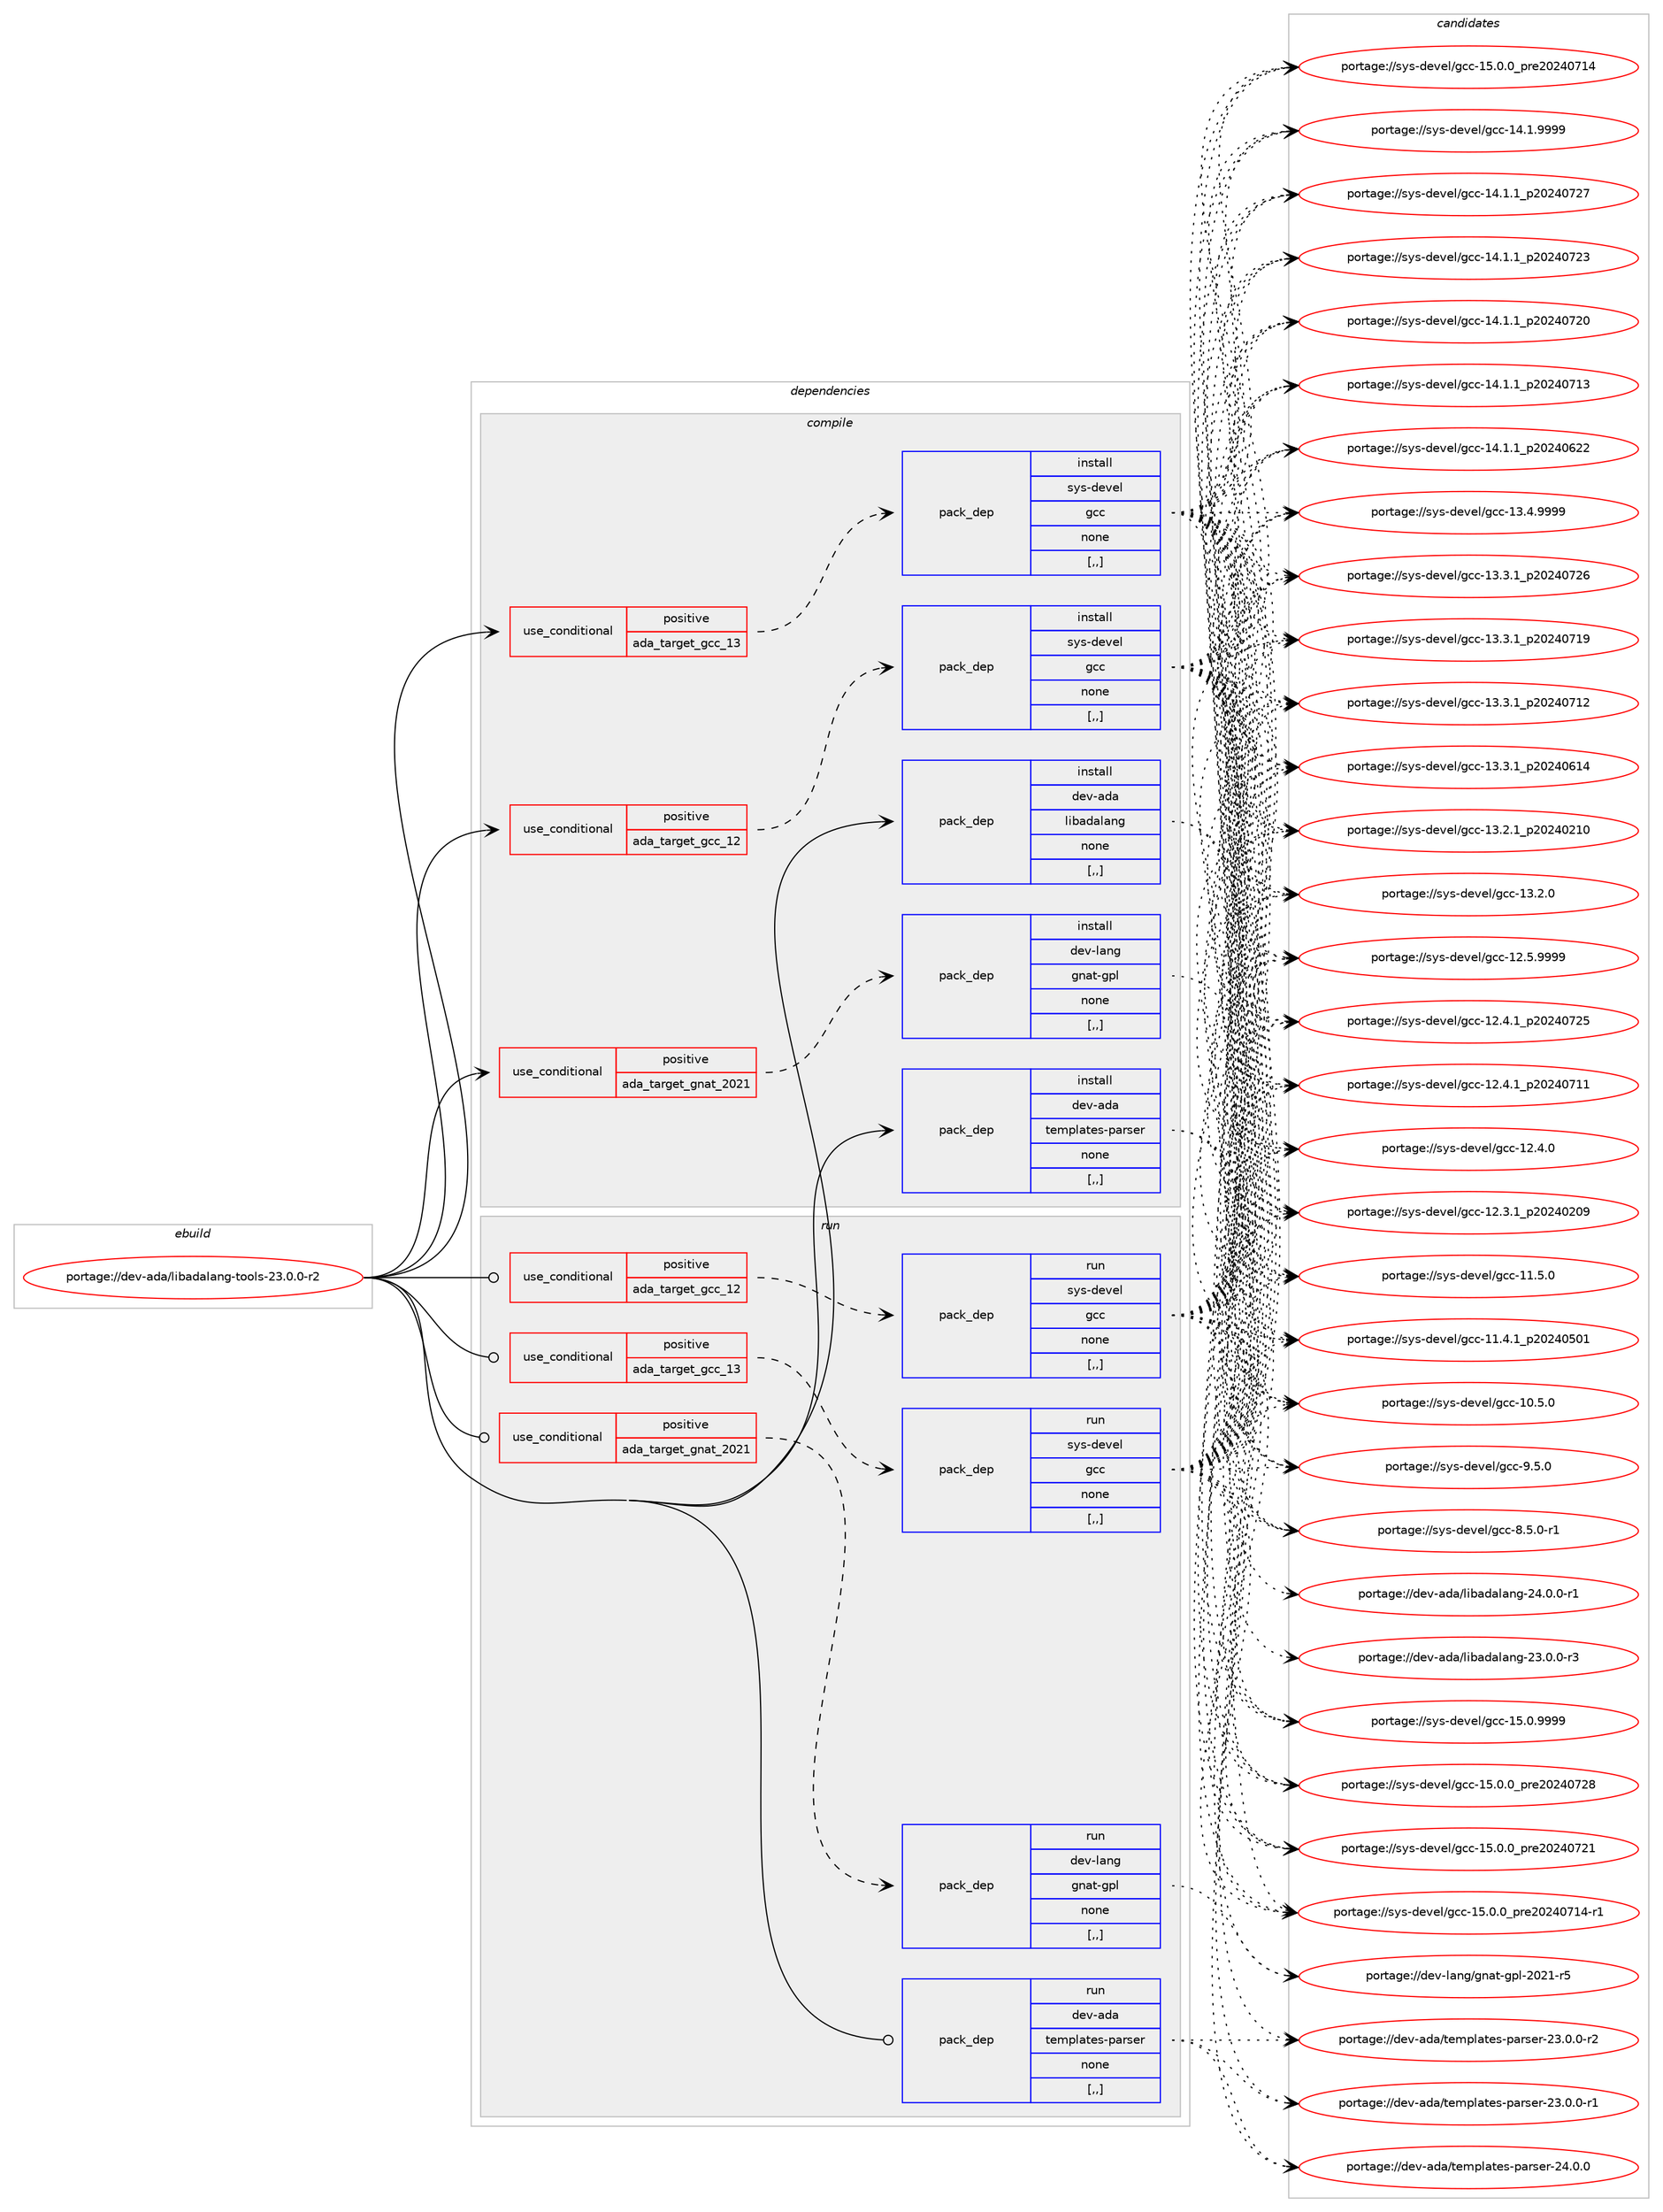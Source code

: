 digraph prolog {

# *************
# Graph options
# *************

newrank=true;
concentrate=true;
compound=true;
graph [rankdir=LR,fontname=Helvetica,fontsize=10,ranksep=1.5];#, ranksep=2.5, nodesep=0.2];
edge  [arrowhead=vee];
node  [fontname=Helvetica,fontsize=10];

# **********
# The ebuild
# **********

subgraph cluster_leftcol {
color=gray;
label=<<i>ebuild</i>>;
id [label="portage://dev-ada/libadalang-tools-23.0.0-r2", color=red, width=4, href="../dev-ada/libadalang-tools-23.0.0-r2.svg"];
}

# ****************
# The dependencies
# ****************

subgraph cluster_midcol {
color=gray;
label=<<i>dependencies</i>>;
subgraph cluster_compile {
fillcolor="#eeeeee";
style=filled;
label=<<i>compile</i>>;
subgraph cond16709 {
dependency64561 [label=<<TABLE BORDER="0" CELLBORDER="1" CELLSPACING="0" CELLPADDING="4"><TR><TD ROWSPAN="3" CELLPADDING="10">use_conditional</TD></TR><TR><TD>positive</TD></TR><TR><TD>ada_target_gcc_12</TD></TR></TABLE>>, shape=none, color=red];
subgraph pack46932 {
dependency64562 [label=<<TABLE BORDER="0" CELLBORDER="1" CELLSPACING="0" CELLPADDING="4" WIDTH="220"><TR><TD ROWSPAN="6" CELLPADDING="30">pack_dep</TD></TR><TR><TD WIDTH="110">install</TD></TR><TR><TD>sys-devel</TD></TR><TR><TD>gcc</TD></TR><TR><TD>none</TD></TR><TR><TD>[,,]</TD></TR></TABLE>>, shape=none, color=blue];
}
dependency64561:e -> dependency64562:w [weight=20,style="dashed",arrowhead="vee"];
}
id:e -> dependency64561:w [weight=20,style="solid",arrowhead="vee"];
subgraph cond16710 {
dependency64563 [label=<<TABLE BORDER="0" CELLBORDER="1" CELLSPACING="0" CELLPADDING="4"><TR><TD ROWSPAN="3" CELLPADDING="10">use_conditional</TD></TR><TR><TD>positive</TD></TR><TR><TD>ada_target_gcc_13</TD></TR></TABLE>>, shape=none, color=red];
subgraph pack46933 {
dependency64564 [label=<<TABLE BORDER="0" CELLBORDER="1" CELLSPACING="0" CELLPADDING="4" WIDTH="220"><TR><TD ROWSPAN="6" CELLPADDING="30">pack_dep</TD></TR><TR><TD WIDTH="110">install</TD></TR><TR><TD>sys-devel</TD></TR><TR><TD>gcc</TD></TR><TR><TD>none</TD></TR><TR><TD>[,,]</TD></TR></TABLE>>, shape=none, color=blue];
}
dependency64563:e -> dependency64564:w [weight=20,style="dashed",arrowhead="vee"];
}
id:e -> dependency64563:w [weight=20,style="solid",arrowhead="vee"];
subgraph cond16711 {
dependency64565 [label=<<TABLE BORDER="0" CELLBORDER="1" CELLSPACING="0" CELLPADDING="4"><TR><TD ROWSPAN="3" CELLPADDING="10">use_conditional</TD></TR><TR><TD>positive</TD></TR><TR><TD>ada_target_gnat_2021</TD></TR></TABLE>>, shape=none, color=red];
subgraph pack46934 {
dependency64566 [label=<<TABLE BORDER="0" CELLBORDER="1" CELLSPACING="0" CELLPADDING="4" WIDTH="220"><TR><TD ROWSPAN="6" CELLPADDING="30">pack_dep</TD></TR><TR><TD WIDTH="110">install</TD></TR><TR><TD>dev-lang</TD></TR><TR><TD>gnat-gpl</TD></TR><TR><TD>none</TD></TR><TR><TD>[,,]</TD></TR></TABLE>>, shape=none, color=blue];
}
dependency64565:e -> dependency64566:w [weight=20,style="dashed",arrowhead="vee"];
}
id:e -> dependency64565:w [weight=20,style="solid",arrowhead="vee"];
subgraph pack46935 {
dependency64567 [label=<<TABLE BORDER="0" CELLBORDER="1" CELLSPACING="0" CELLPADDING="4" WIDTH="220"><TR><TD ROWSPAN="6" CELLPADDING="30">pack_dep</TD></TR><TR><TD WIDTH="110">install</TD></TR><TR><TD>dev-ada</TD></TR><TR><TD>libadalang</TD></TR><TR><TD>none</TD></TR><TR><TD>[,,]</TD></TR></TABLE>>, shape=none, color=blue];
}
id:e -> dependency64567:w [weight=20,style="solid",arrowhead="vee"];
subgraph pack46936 {
dependency64568 [label=<<TABLE BORDER="0" CELLBORDER="1" CELLSPACING="0" CELLPADDING="4" WIDTH="220"><TR><TD ROWSPAN="6" CELLPADDING="30">pack_dep</TD></TR><TR><TD WIDTH="110">install</TD></TR><TR><TD>dev-ada</TD></TR><TR><TD>templates-parser</TD></TR><TR><TD>none</TD></TR><TR><TD>[,,]</TD></TR></TABLE>>, shape=none, color=blue];
}
id:e -> dependency64568:w [weight=20,style="solid",arrowhead="vee"];
}
subgraph cluster_compileandrun {
fillcolor="#eeeeee";
style=filled;
label=<<i>compile and run</i>>;
}
subgraph cluster_run {
fillcolor="#eeeeee";
style=filled;
label=<<i>run</i>>;
subgraph cond16712 {
dependency64569 [label=<<TABLE BORDER="0" CELLBORDER="1" CELLSPACING="0" CELLPADDING="4"><TR><TD ROWSPAN="3" CELLPADDING="10">use_conditional</TD></TR><TR><TD>positive</TD></TR><TR><TD>ada_target_gcc_12</TD></TR></TABLE>>, shape=none, color=red];
subgraph pack46937 {
dependency64570 [label=<<TABLE BORDER="0" CELLBORDER="1" CELLSPACING="0" CELLPADDING="4" WIDTH="220"><TR><TD ROWSPAN="6" CELLPADDING="30">pack_dep</TD></TR><TR><TD WIDTH="110">run</TD></TR><TR><TD>sys-devel</TD></TR><TR><TD>gcc</TD></TR><TR><TD>none</TD></TR><TR><TD>[,,]</TD></TR></TABLE>>, shape=none, color=blue];
}
dependency64569:e -> dependency64570:w [weight=20,style="dashed",arrowhead="vee"];
}
id:e -> dependency64569:w [weight=20,style="solid",arrowhead="odot"];
subgraph cond16713 {
dependency64571 [label=<<TABLE BORDER="0" CELLBORDER="1" CELLSPACING="0" CELLPADDING="4"><TR><TD ROWSPAN="3" CELLPADDING="10">use_conditional</TD></TR><TR><TD>positive</TD></TR><TR><TD>ada_target_gcc_13</TD></TR></TABLE>>, shape=none, color=red];
subgraph pack46938 {
dependency64572 [label=<<TABLE BORDER="0" CELLBORDER="1" CELLSPACING="0" CELLPADDING="4" WIDTH="220"><TR><TD ROWSPAN="6" CELLPADDING="30">pack_dep</TD></TR><TR><TD WIDTH="110">run</TD></TR><TR><TD>sys-devel</TD></TR><TR><TD>gcc</TD></TR><TR><TD>none</TD></TR><TR><TD>[,,]</TD></TR></TABLE>>, shape=none, color=blue];
}
dependency64571:e -> dependency64572:w [weight=20,style="dashed",arrowhead="vee"];
}
id:e -> dependency64571:w [weight=20,style="solid",arrowhead="odot"];
subgraph cond16714 {
dependency64573 [label=<<TABLE BORDER="0" CELLBORDER="1" CELLSPACING="0" CELLPADDING="4"><TR><TD ROWSPAN="3" CELLPADDING="10">use_conditional</TD></TR><TR><TD>positive</TD></TR><TR><TD>ada_target_gnat_2021</TD></TR></TABLE>>, shape=none, color=red];
subgraph pack46939 {
dependency64574 [label=<<TABLE BORDER="0" CELLBORDER="1" CELLSPACING="0" CELLPADDING="4" WIDTH="220"><TR><TD ROWSPAN="6" CELLPADDING="30">pack_dep</TD></TR><TR><TD WIDTH="110">run</TD></TR><TR><TD>dev-lang</TD></TR><TR><TD>gnat-gpl</TD></TR><TR><TD>none</TD></TR><TR><TD>[,,]</TD></TR></TABLE>>, shape=none, color=blue];
}
dependency64573:e -> dependency64574:w [weight=20,style="dashed",arrowhead="vee"];
}
id:e -> dependency64573:w [weight=20,style="solid",arrowhead="odot"];
subgraph pack46940 {
dependency64575 [label=<<TABLE BORDER="0" CELLBORDER="1" CELLSPACING="0" CELLPADDING="4" WIDTH="220"><TR><TD ROWSPAN="6" CELLPADDING="30">pack_dep</TD></TR><TR><TD WIDTH="110">run</TD></TR><TR><TD>dev-ada</TD></TR><TR><TD>templates-parser</TD></TR><TR><TD>none</TD></TR><TR><TD>[,,]</TD></TR></TABLE>>, shape=none, color=blue];
}
id:e -> dependency64575:w [weight=20,style="solid",arrowhead="odot"];
}
}

# **************
# The candidates
# **************

subgraph cluster_choices {
rank=same;
color=gray;
label=<<i>candidates</i>>;

subgraph choice46932 {
color=black;
nodesep=1;
choice1151211154510010111810110847103999945495346484657575757 [label="portage://sys-devel/gcc-15.0.9999", color=red, width=4,href="../sys-devel/gcc-15.0.9999.svg"];
choice1151211154510010111810110847103999945495346484648951121141015048505248555056 [label="portage://sys-devel/gcc-15.0.0_pre20240728", color=red, width=4,href="../sys-devel/gcc-15.0.0_pre20240728.svg"];
choice1151211154510010111810110847103999945495346484648951121141015048505248555049 [label="portage://sys-devel/gcc-15.0.0_pre20240721", color=red, width=4,href="../sys-devel/gcc-15.0.0_pre20240721.svg"];
choice11512111545100101118101108471039999454953464846489511211410150485052485549524511449 [label="portage://sys-devel/gcc-15.0.0_pre20240714-r1", color=red, width=4,href="../sys-devel/gcc-15.0.0_pre20240714-r1.svg"];
choice1151211154510010111810110847103999945495346484648951121141015048505248554952 [label="portage://sys-devel/gcc-15.0.0_pre20240714", color=red, width=4,href="../sys-devel/gcc-15.0.0_pre20240714.svg"];
choice1151211154510010111810110847103999945495246494657575757 [label="portage://sys-devel/gcc-14.1.9999", color=red, width=4,href="../sys-devel/gcc-14.1.9999.svg"];
choice1151211154510010111810110847103999945495246494649951125048505248555055 [label="portage://sys-devel/gcc-14.1.1_p20240727", color=red, width=4,href="../sys-devel/gcc-14.1.1_p20240727.svg"];
choice1151211154510010111810110847103999945495246494649951125048505248555051 [label="portage://sys-devel/gcc-14.1.1_p20240723", color=red, width=4,href="../sys-devel/gcc-14.1.1_p20240723.svg"];
choice1151211154510010111810110847103999945495246494649951125048505248555048 [label="portage://sys-devel/gcc-14.1.1_p20240720", color=red, width=4,href="../sys-devel/gcc-14.1.1_p20240720.svg"];
choice1151211154510010111810110847103999945495246494649951125048505248554951 [label="portage://sys-devel/gcc-14.1.1_p20240713", color=red, width=4,href="../sys-devel/gcc-14.1.1_p20240713.svg"];
choice1151211154510010111810110847103999945495246494649951125048505248545050 [label="portage://sys-devel/gcc-14.1.1_p20240622", color=red, width=4,href="../sys-devel/gcc-14.1.1_p20240622.svg"];
choice1151211154510010111810110847103999945495146524657575757 [label="portage://sys-devel/gcc-13.4.9999", color=red, width=4,href="../sys-devel/gcc-13.4.9999.svg"];
choice1151211154510010111810110847103999945495146514649951125048505248555054 [label="portage://sys-devel/gcc-13.3.1_p20240726", color=red, width=4,href="../sys-devel/gcc-13.3.1_p20240726.svg"];
choice1151211154510010111810110847103999945495146514649951125048505248554957 [label="portage://sys-devel/gcc-13.3.1_p20240719", color=red, width=4,href="../sys-devel/gcc-13.3.1_p20240719.svg"];
choice1151211154510010111810110847103999945495146514649951125048505248554950 [label="portage://sys-devel/gcc-13.3.1_p20240712", color=red, width=4,href="../sys-devel/gcc-13.3.1_p20240712.svg"];
choice1151211154510010111810110847103999945495146514649951125048505248544952 [label="portage://sys-devel/gcc-13.3.1_p20240614", color=red, width=4,href="../sys-devel/gcc-13.3.1_p20240614.svg"];
choice1151211154510010111810110847103999945495146504649951125048505248504948 [label="portage://sys-devel/gcc-13.2.1_p20240210", color=red, width=4,href="../sys-devel/gcc-13.2.1_p20240210.svg"];
choice1151211154510010111810110847103999945495146504648 [label="portage://sys-devel/gcc-13.2.0", color=red, width=4,href="../sys-devel/gcc-13.2.0.svg"];
choice1151211154510010111810110847103999945495046534657575757 [label="portage://sys-devel/gcc-12.5.9999", color=red, width=4,href="../sys-devel/gcc-12.5.9999.svg"];
choice1151211154510010111810110847103999945495046524649951125048505248555053 [label="portage://sys-devel/gcc-12.4.1_p20240725", color=red, width=4,href="../sys-devel/gcc-12.4.1_p20240725.svg"];
choice1151211154510010111810110847103999945495046524649951125048505248554949 [label="portage://sys-devel/gcc-12.4.1_p20240711", color=red, width=4,href="../sys-devel/gcc-12.4.1_p20240711.svg"];
choice1151211154510010111810110847103999945495046524648 [label="portage://sys-devel/gcc-12.4.0", color=red, width=4,href="../sys-devel/gcc-12.4.0.svg"];
choice1151211154510010111810110847103999945495046514649951125048505248504857 [label="portage://sys-devel/gcc-12.3.1_p20240209", color=red, width=4,href="../sys-devel/gcc-12.3.1_p20240209.svg"];
choice1151211154510010111810110847103999945494946534648 [label="portage://sys-devel/gcc-11.5.0", color=red, width=4,href="../sys-devel/gcc-11.5.0.svg"];
choice1151211154510010111810110847103999945494946524649951125048505248534849 [label="portage://sys-devel/gcc-11.4.1_p20240501", color=red, width=4,href="../sys-devel/gcc-11.4.1_p20240501.svg"];
choice1151211154510010111810110847103999945494846534648 [label="portage://sys-devel/gcc-10.5.0", color=red, width=4,href="../sys-devel/gcc-10.5.0.svg"];
choice11512111545100101118101108471039999455746534648 [label="portage://sys-devel/gcc-9.5.0", color=red, width=4,href="../sys-devel/gcc-9.5.0.svg"];
choice115121115451001011181011084710399994556465346484511449 [label="portage://sys-devel/gcc-8.5.0-r1", color=red, width=4,href="../sys-devel/gcc-8.5.0-r1.svg"];
dependency64562:e -> choice1151211154510010111810110847103999945495346484657575757:w [style=dotted,weight="100"];
dependency64562:e -> choice1151211154510010111810110847103999945495346484648951121141015048505248555056:w [style=dotted,weight="100"];
dependency64562:e -> choice1151211154510010111810110847103999945495346484648951121141015048505248555049:w [style=dotted,weight="100"];
dependency64562:e -> choice11512111545100101118101108471039999454953464846489511211410150485052485549524511449:w [style=dotted,weight="100"];
dependency64562:e -> choice1151211154510010111810110847103999945495346484648951121141015048505248554952:w [style=dotted,weight="100"];
dependency64562:e -> choice1151211154510010111810110847103999945495246494657575757:w [style=dotted,weight="100"];
dependency64562:e -> choice1151211154510010111810110847103999945495246494649951125048505248555055:w [style=dotted,weight="100"];
dependency64562:e -> choice1151211154510010111810110847103999945495246494649951125048505248555051:w [style=dotted,weight="100"];
dependency64562:e -> choice1151211154510010111810110847103999945495246494649951125048505248555048:w [style=dotted,weight="100"];
dependency64562:e -> choice1151211154510010111810110847103999945495246494649951125048505248554951:w [style=dotted,weight="100"];
dependency64562:e -> choice1151211154510010111810110847103999945495246494649951125048505248545050:w [style=dotted,weight="100"];
dependency64562:e -> choice1151211154510010111810110847103999945495146524657575757:w [style=dotted,weight="100"];
dependency64562:e -> choice1151211154510010111810110847103999945495146514649951125048505248555054:w [style=dotted,weight="100"];
dependency64562:e -> choice1151211154510010111810110847103999945495146514649951125048505248554957:w [style=dotted,weight="100"];
dependency64562:e -> choice1151211154510010111810110847103999945495146514649951125048505248554950:w [style=dotted,weight="100"];
dependency64562:e -> choice1151211154510010111810110847103999945495146514649951125048505248544952:w [style=dotted,weight="100"];
dependency64562:e -> choice1151211154510010111810110847103999945495146504649951125048505248504948:w [style=dotted,weight="100"];
dependency64562:e -> choice1151211154510010111810110847103999945495146504648:w [style=dotted,weight="100"];
dependency64562:e -> choice1151211154510010111810110847103999945495046534657575757:w [style=dotted,weight="100"];
dependency64562:e -> choice1151211154510010111810110847103999945495046524649951125048505248555053:w [style=dotted,weight="100"];
dependency64562:e -> choice1151211154510010111810110847103999945495046524649951125048505248554949:w [style=dotted,weight="100"];
dependency64562:e -> choice1151211154510010111810110847103999945495046524648:w [style=dotted,weight="100"];
dependency64562:e -> choice1151211154510010111810110847103999945495046514649951125048505248504857:w [style=dotted,weight="100"];
dependency64562:e -> choice1151211154510010111810110847103999945494946534648:w [style=dotted,weight="100"];
dependency64562:e -> choice1151211154510010111810110847103999945494946524649951125048505248534849:w [style=dotted,weight="100"];
dependency64562:e -> choice1151211154510010111810110847103999945494846534648:w [style=dotted,weight="100"];
dependency64562:e -> choice11512111545100101118101108471039999455746534648:w [style=dotted,weight="100"];
dependency64562:e -> choice115121115451001011181011084710399994556465346484511449:w [style=dotted,weight="100"];
}
subgraph choice46933 {
color=black;
nodesep=1;
choice1151211154510010111810110847103999945495346484657575757 [label="portage://sys-devel/gcc-15.0.9999", color=red, width=4,href="../sys-devel/gcc-15.0.9999.svg"];
choice1151211154510010111810110847103999945495346484648951121141015048505248555056 [label="portage://sys-devel/gcc-15.0.0_pre20240728", color=red, width=4,href="../sys-devel/gcc-15.0.0_pre20240728.svg"];
choice1151211154510010111810110847103999945495346484648951121141015048505248555049 [label="portage://sys-devel/gcc-15.0.0_pre20240721", color=red, width=4,href="../sys-devel/gcc-15.0.0_pre20240721.svg"];
choice11512111545100101118101108471039999454953464846489511211410150485052485549524511449 [label="portage://sys-devel/gcc-15.0.0_pre20240714-r1", color=red, width=4,href="../sys-devel/gcc-15.0.0_pre20240714-r1.svg"];
choice1151211154510010111810110847103999945495346484648951121141015048505248554952 [label="portage://sys-devel/gcc-15.0.0_pre20240714", color=red, width=4,href="../sys-devel/gcc-15.0.0_pre20240714.svg"];
choice1151211154510010111810110847103999945495246494657575757 [label="portage://sys-devel/gcc-14.1.9999", color=red, width=4,href="../sys-devel/gcc-14.1.9999.svg"];
choice1151211154510010111810110847103999945495246494649951125048505248555055 [label="portage://sys-devel/gcc-14.1.1_p20240727", color=red, width=4,href="../sys-devel/gcc-14.1.1_p20240727.svg"];
choice1151211154510010111810110847103999945495246494649951125048505248555051 [label="portage://sys-devel/gcc-14.1.1_p20240723", color=red, width=4,href="../sys-devel/gcc-14.1.1_p20240723.svg"];
choice1151211154510010111810110847103999945495246494649951125048505248555048 [label="portage://sys-devel/gcc-14.1.1_p20240720", color=red, width=4,href="../sys-devel/gcc-14.1.1_p20240720.svg"];
choice1151211154510010111810110847103999945495246494649951125048505248554951 [label="portage://sys-devel/gcc-14.1.1_p20240713", color=red, width=4,href="../sys-devel/gcc-14.1.1_p20240713.svg"];
choice1151211154510010111810110847103999945495246494649951125048505248545050 [label="portage://sys-devel/gcc-14.1.1_p20240622", color=red, width=4,href="../sys-devel/gcc-14.1.1_p20240622.svg"];
choice1151211154510010111810110847103999945495146524657575757 [label="portage://sys-devel/gcc-13.4.9999", color=red, width=4,href="../sys-devel/gcc-13.4.9999.svg"];
choice1151211154510010111810110847103999945495146514649951125048505248555054 [label="portage://sys-devel/gcc-13.3.1_p20240726", color=red, width=4,href="../sys-devel/gcc-13.3.1_p20240726.svg"];
choice1151211154510010111810110847103999945495146514649951125048505248554957 [label="portage://sys-devel/gcc-13.3.1_p20240719", color=red, width=4,href="../sys-devel/gcc-13.3.1_p20240719.svg"];
choice1151211154510010111810110847103999945495146514649951125048505248554950 [label="portage://sys-devel/gcc-13.3.1_p20240712", color=red, width=4,href="../sys-devel/gcc-13.3.1_p20240712.svg"];
choice1151211154510010111810110847103999945495146514649951125048505248544952 [label="portage://sys-devel/gcc-13.3.1_p20240614", color=red, width=4,href="../sys-devel/gcc-13.3.1_p20240614.svg"];
choice1151211154510010111810110847103999945495146504649951125048505248504948 [label="portage://sys-devel/gcc-13.2.1_p20240210", color=red, width=4,href="../sys-devel/gcc-13.2.1_p20240210.svg"];
choice1151211154510010111810110847103999945495146504648 [label="portage://sys-devel/gcc-13.2.0", color=red, width=4,href="../sys-devel/gcc-13.2.0.svg"];
choice1151211154510010111810110847103999945495046534657575757 [label="portage://sys-devel/gcc-12.5.9999", color=red, width=4,href="../sys-devel/gcc-12.5.9999.svg"];
choice1151211154510010111810110847103999945495046524649951125048505248555053 [label="portage://sys-devel/gcc-12.4.1_p20240725", color=red, width=4,href="../sys-devel/gcc-12.4.1_p20240725.svg"];
choice1151211154510010111810110847103999945495046524649951125048505248554949 [label="portage://sys-devel/gcc-12.4.1_p20240711", color=red, width=4,href="../sys-devel/gcc-12.4.1_p20240711.svg"];
choice1151211154510010111810110847103999945495046524648 [label="portage://sys-devel/gcc-12.4.0", color=red, width=4,href="../sys-devel/gcc-12.4.0.svg"];
choice1151211154510010111810110847103999945495046514649951125048505248504857 [label="portage://sys-devel/gcc-12.3.1_p20240209", color=red, width=4,href="../sys-devel/gcc-12.3.1_p20240209.svg"];
choice1151211154510010111810110847103999945494946534648 [label="portage://sys-devel/gcc-11.5.0", color=red, width=4,href="../sys-devel/gcc-11.5.0.svg"];
choice1151211154510010111810110847103999945494946524649951125048505248534849 [label="portage://sys-devel/gcc-11.4.1_p20240501", color=red, width=4,href="../sys-devel/gcc-11.4.1_p20240501.svg"];
choice1151211154510010111810110847103999945494846534648 [label="portage://sys-devel/gcc-10.5.0", color=red, width=4,href="../sys-devel/gcc-10.5.0.svg"];
choice11512111545100101118101108471039999455746534648 [label="portage://sys-devel/gcc-9.5.0", color=red, width=4,href="../sys-devel/gcc-9.5.0.svg"];
choice115121115451001011181011084710399994556465346484511449 [label="portage://sys-devel/gcc-8.5.0-r1", color=red, width=4,href="../sys-devel/gcc-8.5.0-r1.svg"];
dependency64564:e -> choice1151211154510010111810110847103999945495346484657575757:w [style=dotted,weight="100"];
dependency64564:e -> choice1151211154510010111810110847103999945495346484648951121141015048505248555056:w [style=dotted,weight="100"];
dependency64564:e -> choice1151211154510010111810110847103999945495346484648951121141015048505248555049:w [style=dotted,weight="100"];
dependency64564:e -> choice11512111545100101118101108471039999454953464846489511211410150485052485549524511449:w [style=dotted,weight="100"];
dependency64564:e -> choice1151211154510010111810110847103999945495346484648951121141015048505248554952:w [style=dotted,weight="100"];
dependency64564:e -> choice1151211154510010111810110847103999945495246494657575757:w [style=dotted,weight="100"];
dependency64564:e -> choice1151211154510010111810110847103999945495246494649951125048505248555055:w [style=dotted,weight="100"];
dependency64564:e -> choice1151211154510010111810110847103999945495246494649951125048505248555051:w [style=dotted,weight="100"];
dependency64564:e -> choice1151211154510010111810110847103999945495246494649951125048505248555048:w [style=dotted,weight="100"];
dependency64564:e -> choice1151211154510010111810110847103999945495246494649951125048505248554951:w [style=dotted,weight="100"];
dependency64564:e -> choice1151211154510010111810110847103999945495246494649951125048505248545050:w [style=dotted,weight="100"];
dependency64564:e -> choice1151211154510010111810110847103999945495146524657575757:w [style=dotted,weight="100"];
dependency64564:e -> choice1151211154510010111810110847103999945495146514649951125048505248555054:w [style=dotted,weight="100"];
dependency64564:e -> choice1151211154510010111810110847103999945495146514649951125048505248554957:w [style=dotted,weight="100"];
dependency64564:e -> choice1151211154510010111810110847103999945495146514649951125048505248554950:w [style=dotted,weight="100"];
dependency64564:e -> choice1151211154510010111810110847103999945495146514649951125048505248544952:w [style=dotted,weight="100"];
dependency64564:e -> choice1151211154510010111810110847103999945495146504649951125048505248504948:w [style=dotted,weight="100"];
dependency64564:e -> choice1151211154510010111810110847103999945495146504648:w [style=dotted,weight="100"];
dependency64564:e -> choice1151211154510010111810110847103999945495046534657575757:w [style=dotted,weight="100"];
dependency64564:e -> choice1151211154510010111810110847103999945495046524649951125048505248555053:w [style=dotted,weight="100"];
dependency64564:e -> choice1151211154510010111810110847103999945495046524649951125048505248554949:w [style=dotted,weight="100"];
dependency64564:e -> choice1151211154510010111810110847103999945495046524648:w [style=dotted,weight="100"];
dependency64564:e -> choice1151211154510010111810110847103999945495046514649951125048505248504857:w [style=dotted,weight="100"];
dependency64564:e -> choice1151211154510010111810110847103999945494946534648:w [style=dotted,weight="100"];
dependency64564:e -> choice1151211154510010111810110847103999945494946524649951125048505248534849:w [style=dotted,weight="100"];
dependency64564:e -> choice1151211154510010111810110847103999945494846534648:w [style=dotted,weight="100"];
dependency64564:e -> choice11512111545100101118101108471039999455746534648:w [style=dotted,weight="100"];
dependency64564:e -> choice115121115451001011181011084710399994556465346484511449:w [style=dotted,weight="100"];
}
subgraph choice46934 {
color=black;
nodesep=1;
choice100101118451089711010347103110971164510311210845504850494511453 [label="portage://dev-lang/gnat-gpl-2021-r5", color=red, width=4,href="../dev-lang/gnat-gpl-2021-r5.svg"];
dependency64566:e -> choice100101118451089711010347103110971164510311210845504850494511453:w [style=dotted,weight="100"];
}
subgraph choice46935 {
color=black;
nodesep=1;
choice1001011184597100974710810598971009710897110103455052464846484511449 [label="portage://dev-ada/libadalang-24.0.0-r1", color=red, width=4,href="../dev-ada/libadalang-24.0.0-r1.svg"];
choice1001011184597100974710810598971009710897110103455051464846484511451 [label="portage://dev-ada/libadalang-23.0.0-r3", color=red, width=4,href="../dev-ada/libadalang-23.0.0-r3.svg"];
dependency64567:e -> choice1001011184597100974710810598971009710897110103455052464846484511449:w [style=dotted,weight="100"];
dependency64567:e -> choice1001011184597100974710810598971009710897110103455051464846484511451:w [style=dotted,weight="100"];
}
subgraph choice46936 {
color=black;
nodesep=1;
choice1001011184597100974711610110911210897116101115451129711411510111445505246484648 [label="portage://dev-ada/templates-parser-24.0.0", color=red, width=4,href="../dev-ada/templates-parser-24.0.0.svg"];
choice10010111845971009747116101109112108971161011154511297114115101114455051464846484511450 [label="portage://dev-ada/templates-parser-23.0.0-r2", color=red, width=4,href="../dev-ada/templates-parser-23.0.0-r2.svg"];
choice10010111845971009747116101109112108971161011154511297114115101114455051464846484511449 [label="portage://dev-ada/templates-parser-23.0.0-r1", color=red, width=4,href="../dev-ada/templates-parser-23.0.0-r1.svg"];
dependency64568:e -> choice1001011184597100974711610110911210897116101115451129711411510111445505246484648:w [style=dotted,weight="100"];
dependency64568:e -> choice10010111845971009747116101109112108971161011154511297114115101114455051464846484511450:w [style=dotted,weight="100"];
dependency64568:e -> choice10010111845971009747116101109112108971161011154511297114115101114455051464846484511449:w [style=dotted,weight="100"];
}
subgraph choice46937 {
color=black;
nodesep=1;
choice1151211154510010111810110847103999945495346484657575757 [label="portage://sys-devel/gcc-15.0.9999", color=red, width=4,href="../sys-devel/gcc-15.0.9999.svg"];
choice1151211154510010111810110847103999945495346484648951121141015048505248555056 [label="portage://sys-devel/gcc-15.0.0_pre20240728", color=red, width=4,href="../sys-devel/gcc-15.0.0_pre20240728.svg"];
choice1151211154510010111810110847103999945495346484648951121141015048505248555049 [label="portage://sys-devel/gcc-15.0.0_pre20240721", color=red, width=4,href="../sys-devel/gcc-15.0.0_pre20240721.svg"];
choice11512111545100101118101108471039999454953464846489511211410150485052485549524511449 [label="portage://sys-devel/gcc-15.0.0_pre20240714-r1", color=red, width=4,href="../sys-devel/gcc-15.0.0_pre20240714-r1.svg"];
choice1151211154510010111810110847103999945495346484648951121141015048505248554952 [label="portage://sys-devel/gcc-15.0.0_pre20240714", color=red, width=4,href="../sys-devel/gcc-15.0.0_pre20240714.svg"];
choice1151211154510010111810110847103999945495246494657575757 [label="portage://sys-devel/gcc-14.1.9999", color=red, width=4,href="../sys-devel/gcc-14.1.9999.svg"];
choice1151211154510010111810110847103999945495246494649951125048505248555055 [label="portage://sys-devel/gcc-14.1.1_p20240727", color=red, width=4,href="../sys-devel/gcc-14.1.1_p20240727.svg"];
choice1151211154510010111810110847103999945495246494649951125048505248555051 [label="portage://sys-devel/gcc-14.1.1_p20240723", color=red, width=4,href="../sys-devel/gcc-14.1.1_p20240723.svg"];
choice1151211154510010111810110847103999945495246494649951125048505248555048 [label="portage://sys-devel/gcc-14.1.1_p20240720", color=red, width=4,href="../sys-devel/gcc-14.1.1_p20240720.svg"];
choice1151211154510010111810110847103999945495246494649951125048505248554951 [label="portage://sys-devel/gcc-14.1.1_p20240713", color=red, width=4,href="../sys-devel/gcc-14.1.1_p20240713.svg"];
choice1151211154510010111810110847103999945495246494649951125048505248545050 [label="portage://sys-devel/gcc-14.1.1_p20240622", color=red, width=4,href="../sys-devel/gcc-14.1.1_p20240622.svg"];
choice1151211154510010111810110847103999945495146524657575757 [label="portage://sys-devel/gcc-13.4.9999", color=red, width=4,href="../sys-devel/gcc-13.4.9999.svg"];
choice1151211154510010111810110847103999945495146514649951125048505248555054 [label="portage://sys-devel/gcc-13.3.1_p20240726", color=red, width=4,href="../sys-devel/gcc-13.3.1_p20240726.svg"];
choice1151211154510010111810110847103999945495146514649951125048505248554957 [label="portage://sys-devel/gcc-13.3.1_p20240719", color=red, width=4,href="../sys-devel/gcc-13.3.1_p20240719.svg"];
choice1151211154510010111810110847103999945495146514649951125048505248554950 [label="portage://sys-devel/gcc-13.3.1_p20240712", color=red, width=4,href="../sys-devel/gcc-13.3.1_p20240712.svg"];
choice1151211154510010111810110847103999945495146514649951125048505248544952 [label="portage://sys-devel/gcc-13.3.1_p20240614", color=red, width=4,href="../sys-devel/gcc-13.3.1_p20240614.svg"];
choice1151211154510010111810110847103999945495146504649951125048505248504948 [label="portage://sys-devel/gcc-13.2.1_p20240210", color=red, width=4,href="../sys-devel/gcc-13.2.1_p20240210.svg"];
choice1151211154510010111810110847103999945495146504648 [label="portage://sys-devel/gcc-13.2.0", color=red, width=4,href="../sys-devel/gcc-13.2.0.svg"];
choice1151211154510010111810110847103999945495046534657575757 [label="portage://sys-devel/gcc-12.5.9999", color=red, width=4,href="../sys-devel/gcc-12.5.9999.svg"];
choice1151211154510010111810110847103999945495046524649951125048505248555053 [label="portage://sys-devel/gcc-12.4.1_p20240725", color=red, width=4,href="../sys-devel/gcc-12.4.1_p20240725.svg"];
choice1151211154510010111810110847103999945495046524649951125048505248554949 [label="portage://sys-devel/gcc-12.4.1_p20240711", color=red, width=4,href="../sys-devel/gcc-12.4.1_p20240711.svg"];
choice1151211154510010111810110847103999945495046524648 [label="portage://sys-devel/gcc-12.4.0", color=red, width=4,href="../sys-devel/gcc-12.4.0.svg"];
choice1151211154510010111810110847103999945495046514649951125048505248504857 [label="portage://sys-devel/gcc-12.3.1_p20240209", color=red, width=4,href="../sys-devel/gcc-12.3.1_p20240209.svg"];
choice1151211154510010111810110847103999945494946534648 [label="portage://sys-devel/gcc-11.5.0", color=red, width=4,href="../sys-devel/gcc-11.5.0.svg"];
choice1151211154510010111810110847103999945494946524649951125048505248534849 [label="portage://sys-devel/gcc-11.4.1_p20240501", color=red, width=4,href="../sys-devel/gcc-11.4.1_p20240501.svg"];
choice1151211154510010111810110847103999945494846534648 [label="portage://sys-devel/gcc-10.5.0", color=red, width=4,href="../sys-devel/gcc-10.5.0.svg"];
choice11512111545100101118101108471039999455746534648 [label="portage://sys-devel/gcc-9.5.0", color=red, width=4,href="../sys-devel/gcc-9.5.0.svg"];
choice115121115451001011181011084710399994556465346484511449 [label="portage://sys-devel/gcc-8.5.0-r1", color=red, width=4,href="../sys-devel/gcc-8.5.0-r1.svg"];
dependency64570:e -> choice1151211154510010111810110847103999945495346484657575757:w [style=dotted,weight="100"];
dependency64570:e -> choice1151211154510010111810110847103999945495346484648951121141015048505248555056:w [style=dotted,weight="100"];
dependency64570:e -> choice1151211154510010111810110847103999945495346484648951121141015048505248555049:w [style=dotted,weight="100"];
dependency64570:e -> choice11512111545100101118101108471039999454953464846489511211410150485052485549524511449:w [style=dotted,weight="100"];
dependency64570:e -> choice1151211154510010111810110847103999945495346484648951121141015048505248554952:w [style=dotted,weight="100"];
dependency64570:e -> choice1151211154510010111810110847103999945495246494657575757:w [style=dotted,weight="100"];
dependency64570:e -> choice1151211154510010111810110847103999945495246494649951125048505248555055:w [style=dotted,weight="100"];
dependency64570:e -> choice1151211154510010111810110847103999945495246494649951125048505248555051:w [style=dotted,weight="100"];
dependency64570:e -> choice1151211154510010111810110847103999945495246494649951125048505248555048:w [style=dotted,weight="100"];
dependency64570:e -> choice1151211154510010111810110847103999945495246494649951125048505248554951:w [style=dotted,weight="100"];
dependency64570:e -> choice1151211154510010111810110847103999945495246494649951125048505248545050:w [style=dotted,weight="100"];
dependency64570:e -> choice1151211154510010111810110847103999945495146524657575757:w [style=dotted,weight="100"];
dependency64570:e -> choice1151211154510010111810110847103999945495146514649951125048505248555054:w [style=dotted,weight="100"];
dependency64570:e -> choice1151211154510010111810110847103999945495146514649951125048505248554957:w [style=dotted,weight="100"];
dependency64570:e -> choice1151211154510010111810110847103999945495146514649951125048505248554950:w [style=dotted,weight="100"];
dependency64570:e -> choice1151211154510010111810110847103999945495146514649951125048505248544952:w [style=dotted,weight="100"];
dependency64570:e -> choice1151211154510010111810110847103999945495146504649951125048505248504948:w [style=dotted,weight="100"];
dependency64570:e -> choice1151211154510010111810110847103999945495146504648:w [style=dotted,weight="100"];
dependency64570:e -> choice1151211154510010111810110847103999945495046534657575757:w [style=dotted,weight="100"];
dependency64570:e -> choice1151211154510010111810110847103999945495046524649951125048505248555053:w [style=dotted,weight="100"];
dependency64570:e -> choice1151211154510010111810110847103999945495046524649951125048505248554949:w [style=dotted,weight="100"];
dependency64570:e -> choice1151211154510010111810110847103999945495046524648:w [style=dotted,weight="100"];
dependency64570:e -> choice1151211154510010111810110847103999945495046514649951125048505248504857:w [style=dotted,weight="100"];
dependency64570:e -> choice1151211154510010111810110847103999945494946534648:w [style=dotted,weight="100"];
dependency64570:e -> choice1151211154510010111810110847103999945494946524649951125048505248534849:w [style=dotted,weight="100"];
dependency64570:e -> choice1151211154510010111810110847103999945494846534648:w [style=dotted,weight="100"];
dependency64570:e -> choice11512111545100101118101108471039999455746534648:w [style=dotted,weight="100"];
dependency64570:e -> choice115121115451001011181011084710399994556465346484511449:w [style=dotted,weight="100"];
}
subgraph choice46938 {
color=black;
nodesep=1;
choice1151211154510010111810110847103999945495346484657575757 [label="portage://sys-devel/gcc-15.0.9999", color=red, width=4,href="../sys-devel/gcc-15.0.9999.svg"];
choice1151211154510010111810110847103999945495346484648951121141015048505248555056 [label="portage://sys-devel/gcc-15.0.0_pre20240728", color=red, width=4,href="../sys-devel/gcc-15.0.0_pre20240728.svg"];
choice1151211154510010111810110847103999945495346484648951121141015048505248555049 [label="portage://sys-devel/gcc-15.0.0_pre20240721", color=red, width=4,href="../sys-devel/gcc-15.0.0_pre20240721.svg"];
choice11512111545100101118101108471039999454953464846489511211410150485052485549524511449 [label="portage://sys-devel/gcc-15.0.0_pre20240714-r1", color=red, width=4,href="../sys-devel/gcc-15.0.0_pre20240714-r1.svg"];
choice1151211154510010111810110847103999945495346484648951121141015048505248554952 [label="portage://sys-devel/gcc-15.0.0_pre20240714", color=red, width=4,href="../sys-devel/gcc-15.0.0_pre20240714.svg"];
choice1151211154510010111810110847103999945495246494657575757 [label="portage://sys-devel/gcc-14.1.9999", color=red, width=4,href="../sys-devel/gcc-14.1.9999.svg"];
choice1151211154510010111810110847103999945495246494649951125048505248555055 [label="portage://sys-devel/gcc-14.1.1_p20240727", color=red, width=4,href="../sys-devel/gcc-14.1.1_p20240727.svg"];
choice1151211154510010111810110847103999945495246494649951125048505248555051 [label="portage://sys-devel/gcc-14.1.1_p20240723", color=red, width=4,href="../sys-devel/gcc-14.1.1_p20240723.svg"];
choice1151211154510010111810110847103999945495246494649951125048505248555048 [label="portage://sys-devel/gcc-14.1.1_p20240720", color=red, width=4,href="../sys-devel/gcc-14.1.1_p20240720.svg"];
choice1151211154510010111810110847103999945495246494649951125048505248554951 [label="portage://sys-devel/gcc-14.1.1_p20240713", color=red, width=4,href="../sys-devel/gcc-14.1.1_p20240713.svg"];
choice1151211154510010111810110847103999945495246494649951125048505248545050 [label="portage://sys-devel/gcc-14.1.1_p20240622", color=red, width=4,href="../sys-devel/gcc-14.1.1_p20240622.svg"];
choice1151211154510010111810110847103999945495146524657575757 [label="portage://sys-devel/gcc-13.4.9999", color=red, width=4,href="../sys-devel/gcc-13.4.9999.svg"];
choice1151211154510010111810110847103999945495146514649951125048505248555054 [label="portage://sys-devel/gcc-13.3.1_p20240726", color=red, width=4,href="../sys-devel/gcc-13.3.1_p20240726.svg"];
choice1151211154510010111810110847103999945495146514649951125048505248554957 [label="portage://sys-devel/gcc-13.3.1_p20240719", color=red, width=4,href="../sys-devel/gcc-13.3.1_p20240719.svg"];
choice1151211154510010111810110847103999945495146514649951125048505248554950 [label="portage://sys-devel/gcc-13.3.1_p20240712", color=red, width=4,href="../sys-devel/gcc-13.3.1_p20240712.svg"];
choice1151211154510010111810110847103999945495146514649951125048505248544952 [label="portage://sys-devel/gcc-13.3.1_p20240614", color=red, width=4,href="../sys-devel/gcc-13.3.1_p20240614.svg"];
choice1151211154510010111810110847103999945495146504649951125048505248504948 [label="portage://sys-devel/gcc-13.2.1_p20240210", color=red, width=4,href="../sys-devel/gcc-13.2.1_p20240210.svg"];
choice1151211154510010111810110847103999945495146504648 [label="portage://sys-devel/gcc-13.2.0", color=red, width=4,href="../sys-devel/gcc-13.2.0.svg"];
choice1151211154510010111810110847103999945495046534657575757 [label="portage://sys-devel/gcc-12.5.9999", color=red, width=4,href="../sys-devel/gcc-12.5.9999.svg"];
choice1151211154510010111810110847103999945495046524649951125048505248555053 [label="portage://sys-devel/gcc-12.4.1_p20240725", color=red, width=4,href="../sys-devel/gcc-12.4.1_p20240725.svg"];
choice1151211154510010111810110847103999945495046524649951125048505248554949 [label="portage://sys-devel/gcc-12.4.1_p20240711", color=red, width=4,href="../sys-devel/gcc-12.4.1_p20240711.svg"];
choice1151211154510010111810110847103999945495046524648 [label="portage://sys-devel/gcc-12.4.0", color=red, width=4,href="../sys-devel/gcc-12.4.0.svg"];
choice1151211154510010111810110847103999945495046514649951125048505248504857 [label="portage://sys-devel/gcc-12.3.1_p20240209", color=red, width=4,href="../sys-devel/gcc-12.3.1_p20240209.svg"];
choice1151211154510010111810110847103999945494946534648 [label="portage://sys-devel/gcc-11.5.0", color=red, width=4,href="../sys-devel/gcc-11.5.0.svg"];
choice1151211154510010111810110847103999945494946524649951125048505248534849 [label="portage://sys-devel/gcc-11.4.1_p20240501", color=red, width=4,href="../sys-devel/gcc-11.4.1_p20240501.svg"];
choice1151211154510010111810110847103999945494846534648 [label="portage://sys-devel/gcc-10.5.0", color=red, width=4,href="../sys-devel/gcc-10.5.0.svg"];
choice11512111545100101118101108471039999455746534648 [label="portage://sys-devel/gcc-9.5.0", color=red, width=4,href="../sys-devel/gcc-9.5.0.svg"];
choice115121115451001011181011084710399994556465346484511449 [label="portage://sys-devel/gcc-8.5.0-r1", color=red, width=4,href="../sys-devel/gcc-8.5.0-r1.svg"];
dependency64572:e -> choice1151211154510010111810110847103999945495346484657575757:w [style=dotted,weight="100"];
dependency64572:e -> choice1151211154510010111810110847103999945495346484648951121141015048505248555056:w [style=dotted,weight="100"];
dependency64572:e -> choice1151211154510010111810110847103999945495346484648951121141015048505248555049:w [style=dotted,weight="100"];
dependency64572:e -> choice11512111545100101118101108471039999454953464846489511211410150485052485549524511449:w [style=dotted,weight="100"];
dependency64572:e -> choice1151211154510010111810110847103999945495346484648951121141015048505248554952:w [style=dotted,weight="100"];
dependency64572:e -> choice1151211154510010111810110847103999945495246494657575757:w [style=dotted,weight="100"];
dependency64572:e -> choice1151211154510010111810110847103999945495246494649951125048505248555055:w [style=dotted,weight="100"];
dependency64572:e -> choice1151211154510010111810110847103999945495246494649951125048505248555051:w [style=dotted,weight="100"];
dependency64572:e -> choice1151211154510010111810110847103999945495246494649951125048505248555048:w [style=dotted,weight="100"];
dependency64572:e -> choice1151211154510010111810110847103999945495246494649951125048505248554951:w [style=dotted,weight="100"];
dependency64572:e -> choice1151211154510010111810110847103999945495246494649951125048505248545050:w [style=dotted,weight="100"];
dependency64572:e -> choice1151211154510010111810110847103999945495146524657575757:w [style=dotted,weight="100"];
dependency64572:e -> choice1151211154510010111810110847103999945495146514649951125048505248555054:w [style=dotted,weight="100"];
dependency64572:e -> choice1151211154510010111810110847103999945495146514649951125048505248554957:w [style=dotted,weight="100"];
dependency64572:e -> choice1151211154510010111810110847103999945495146514649951125048505248554950:w [style=dotted,weight="100"];
dependency64572:e -> choice1151211154510010111810110847103999945495146514649951125048505248544952:w [style=dotted,weight="100"];
dependency64572:e -> choice1151211154510010111810110847103999945495146504649951125048505248504948:w [style=dotted,weight="100"];
dependency64572:e -> choice1151211154510010111810110847103999945495146504648:w [style=dotted,weight="100"];
dependency64572:e -> choice1151211154510010111810110847103999945495046534657575757:w [style=dotted,weight="100"];
dependency64572:e -> choice1151211154510010111810110847103999945495046524649951125048505248555053:w [style=dotted,weight="100"];
dependency64572:e -> choice1151211154510010111810110847103999945495046524649951125048505248554949:w [style=dotted,weight="100"];
dependency64572:e -> choice1151211154510010111810110847103999945495046524648:w [style=dotted,weight="100"];
dependency64572:e -> choice1151211154510010111810110847103999945495046514649951125048505248504857:w [style=dotted,weight="100"];
dependency64572:e -> choice1151211154510010111810110847103999945494946534648:w [style=dotted,weight="100"];
dependency64572:e -> choice1151211154510010111810110847103999945494946524649951125048505248534849:w [style=dotted,weight="100"];
dependency64572:e -> choice1151211154510010111810110847103999945494846534648:w [style=dotted,weight="100"];
dependency64572:e -> choice11512111545100101118101108471039999455746534648:w [style=dotted,weight="100"];
dependency64572:e -> choice115121115451001011181011084710399994556465346484511449:w [style=dotted,weight="100"];
}
subgraph choice46939 {
color=black;
nodesep=1;
choice100101118451089711010347103110971164510311210845504850494511453 [label="portage://dev-lang/gnat-gpl-2021-r5", color=red, width=4,href="../dev-lang/gnat-gpl-2021-r5.svg"];
dependency64574:e -> choice100101118451089711010347103110971164510311210845504850494511453:w [style=dotted,weight="100"];
}
subgraph choice46940 {
color=black;
nodesep=1;
choice1001011184597100974711610110911210897116101115451129711411510111445505246484648 [label="portage://dev-ada/templates-parser-24.0.0", color=red, width=4,href="../dev-ada/templates-parser-24.0.0.svg"];
choice10010111845971009747116101109112108971161011154511297114115101114455051464846484511450 [label="portage://dev-ada/templates-parser-23.0.0-r2", color=red, width=4,href="../dev-ada/templates-parser-23.0.0-r2.svg"];
choice10010111845971009747116101109112108971161011154511297114115101114455051464846484511449 [label="portage://dev-ada/templates-parser-23.0.0-r1", color=red, width=4,href="../dev-ada/templates-parser-23.0.0-r1.svg"];
dependency64575:e -> choice1001011184597100974711610110911210897116101115451129711411510111445505246484648:w [style=dotted,weight="100"];
dependency64575:e -> choice10010111845971009747116101109112108971161011154511297114115101114455051464846484511450:w [style=dotted,weight="100"];
dependency64575:e -> choice10010111845971009747116101109112108971161011154511297114115101114455051464846484511449:w [style=dotted,weight="100"];
}
}

}
